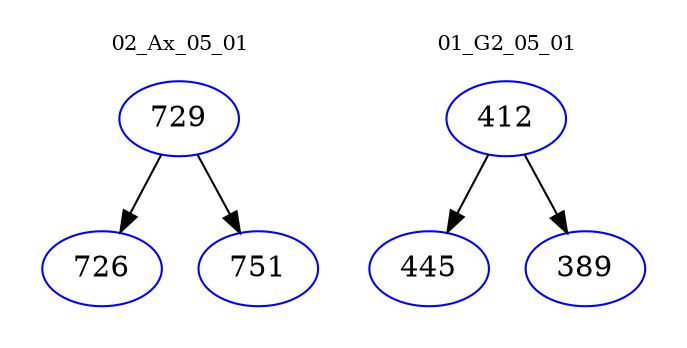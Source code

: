 digraph{
subgraph cluster_0 {
color = white
label = "02_Ax_05_01";
fontsize=10;
T0_729 [label="729", color="blue"]
T0_729 -> T0_726 [color="black"]
T0_726 [label="726", color="blue"]
T0_729 -> T0_751 [color="black"]
T0_751 [label="751", color="blue"]
}
subgraph cluster_1 {
color = white
label = "01_G2_05_01";
fontsize=10;
T1_412 [label="412", color="blue"]
T1_412 -> T1_445 [color="black"]
T1_445 [label="445", color="blue"]
T1_412 -> T1_389 [color="black"]
T1_389 [label="389", color="blue"]
}
}
